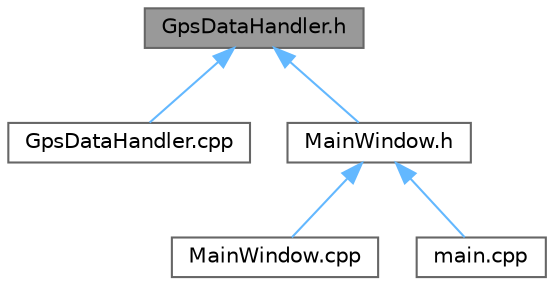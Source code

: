 digraph "GpsDataHandler.h"
{
 // LATEX_PDF_SIZE
  bgcolor="transparent";
  edge [fontname=Helvetica,fontsize=10,labelfontname=Helvetica,labelfontsize=10];
  node [fontname=Helvetica,fontsize=10,shape=box,height=0.2,width=0.4];
  Node1 [id="Node000001",label="GpsDataHandler.h",height=0.2,width=0.4,color="gray40", fillcolor="grey60", style="filled", fontcolor="black",tooltip="Definicja klasy GPSDataHandler do zarządzania danymi GPS i wyświetlania mapy."];
  Node1 -> Node2 [id="edge1_Node000001_Node000002",dir="back",color="steelblue1",style="solid",tooltip=" "];
  Node2 [id="Node000002",label="GpsDataHandler.cpp",height=0.2,width=0.4,color="grey40", fillcolor="white", style="filled",URL="$_gps_data_handler_8cpp.html",tooltip="Implementacja klasy GPSDataHandler."];
  Node1 -> Node3 [id="edge2_Node000001_Node000003",dir="back",color="steelblue1",style="solid",tooltip=" "];
  Node3 [id="Node000003",label="MainWindow.h",height=0.2,width=0.4,color="grey40", fillcolor="white", style="filled",URL="$_main_window_8h.html",tooltip="Deklaracja klasy MainWindow - głównego okna aplikacji wizualizatora sensorów."];
  Node3 -> Node4 [id="edge3_Node000003_Node000004",dir="back",color="steelblue1",style="solid",tooltip=" "];
  Node4 [id="Node000004",label="MainWindow.cpp",height=0.2,width=0.4,color="grey40", fillcolor="white", style="filled",URL="$_main_window_8cpp.html",tooltip="Implementacja klasy MainWindow."];
  Node3 -> Node5 [id="edge4_Node000003_Node000005",dir="back",color="steelblue1",style="solid",tooltip=" "];
  Node5 [id="Node000005",label="main.cpp",height=0.2,width=0.4,color="grey40", fillcolor="white", style="filled",URL="$main_8cpp.html",tooltip="Główny plik źródłowy aplikacji Orienta."];
}
